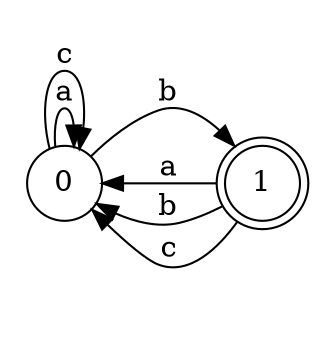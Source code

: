 digraph n2_10 {
__start0 [label="" shape="none"];

rankdir=LR;
size="8,5";

s0 [style="filled", color="black", fillcolor="white" shape="circle", label="0"];
s1 [style="rounded,filled", color="black", fillcolor="white" shape="doublecircle", label="1"];
s0 -> s0 [label="a"];
s0 -> s1 [label="b"];
s0 -> s0 [label="c"];
s1 -> s0 [label="a"];
s1 -> s0 [label="b"];
s1 -> s0 [label="c"];

}